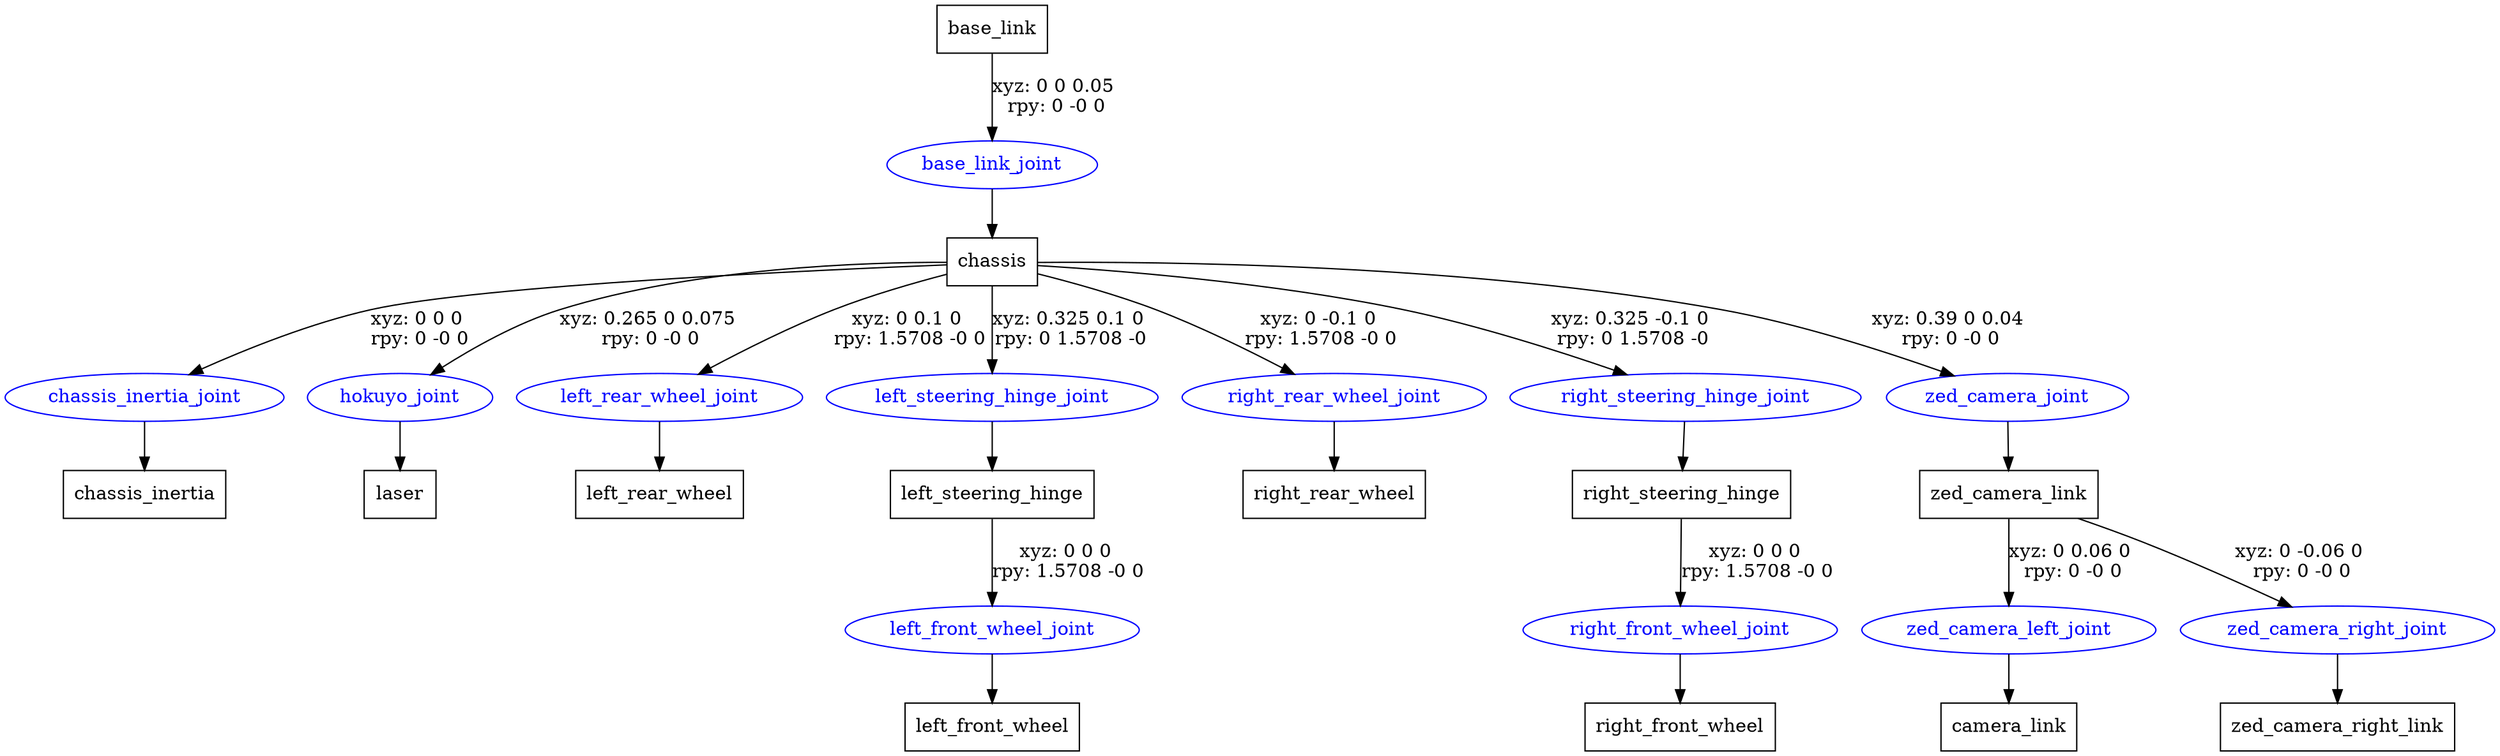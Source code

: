 digraph G {
node [shape=box];
"base_link" [label="base_link"];
"chassis" [label="chassis"];
"chassis_inertia" [label="chassis_inertia"];
"laser" [label="laser"];
"left_rear_wheel" [label="left_rear_wheel"];
"left_steering_hinge" [label="left_steering_hinge"];
"left_front_wheel" [label="left_front_wheel"];
"right_rear_wheel" [label="right_rear_wheel"];
"right_steering_hinge" [label="right_steering_hinge"];
"right_front_wheel" [label="right_front_wheel"];
"zed_camera_link" [label="zed_camera_link"];
"camera_link" [label="camera_link"];
"zed_camera_right_link" [label="zed_camera_right_link"];
node [shape=ellipse, color=blue, fontcolor=blue];
"base_link" -> "base_link_joint" [label="xyz: 0 0 0.05 \nrpy: 0 -0 0"]
"base_link_joint" -> "chassis"
"chassis" -> "chassis_inertia_joint" [label="xyz: 0 0 0 \nrpy: 0 -0 0"]
"chassis_inertia_joint" -> "chassis_inertia"
"chassis" -> "hokuyo_joint" [label="xyz: 0.265 0 0.075 \nrpy: 0 -0 0"]
"hokuyo_joint" -> "laser"
"chassis" -> "left_rear_wheel_joint" [label="xyz: 0 0.1 0 \nrpy: 1.5708 -0 0"]
"left_rear_wheel_joint" -> "left_rear_wheel"
"chassis" -> "left_steering_hinge_joint" [label="xyz: 0.325 0.1 0 \nrpy: 0 1.5708 -0"]
"left_steering_hinge_joint" -> "left_steering_hinge"
"left_steering_hinge" -> "left_front_wheel_joint" [label="xyz: 0 0 0 \nrpy: 1.5708 -0 0"]
"left_front_wheel_joint" -> "left_front_wheel"
"chassis" -> "right_rear_wheel_joint" [label="xyz: 0 -0.1 0 \nrpy: 1.5708 -0 0"]
"right_rear_wheel_joint" -> "right_rear_wheel"
"chassis" -> "right_steering_hinge_joint" [label="xyz: 0.325 -0.1 0 \nrpy: 0 1.5708 -0"]
"right_steering_hinge_joint" -> "right_steering_hinge"
"right_steering_hinge" -> "right_front_wheel_joint" [label="xyz: 0 0 0 \nrpy: 1.5708 -0 0"]
"right_front_wheel_joint" -> "right_front_wheel"
"chassis" -> "zed_camera_joint" [label="xyz: 0.39 0 0.04 \nrpy: 0 -0 0"]
"zed_camera_joint" -> "zed_camera_link"
"zed_camera_link" -> "zed_camera_left_joint" [label="xyz: 0 0.06 0 \nrpy: 0 -0 0"]
"zed_camera_left_joint" -> "camera_link"
"zed_camera_link" -> "zed_camera_right_joint" [label="xyz: 0 -0.06 0 \nrpy: 0 -0 0"]
"zed_camera_right_joint" -> "zed_camera_right_link"
}
